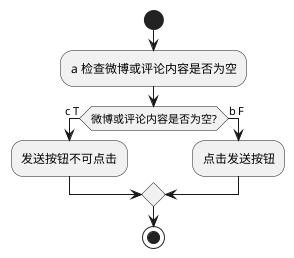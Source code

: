 @startuml

start

:a 检查微博或评论内容是否为空;

if (微博或评论内容是否为空?) then (c T)
    :发送按钮不可点击;
else (b F)
    :点击发送按钮;
endif

stop

@enduml